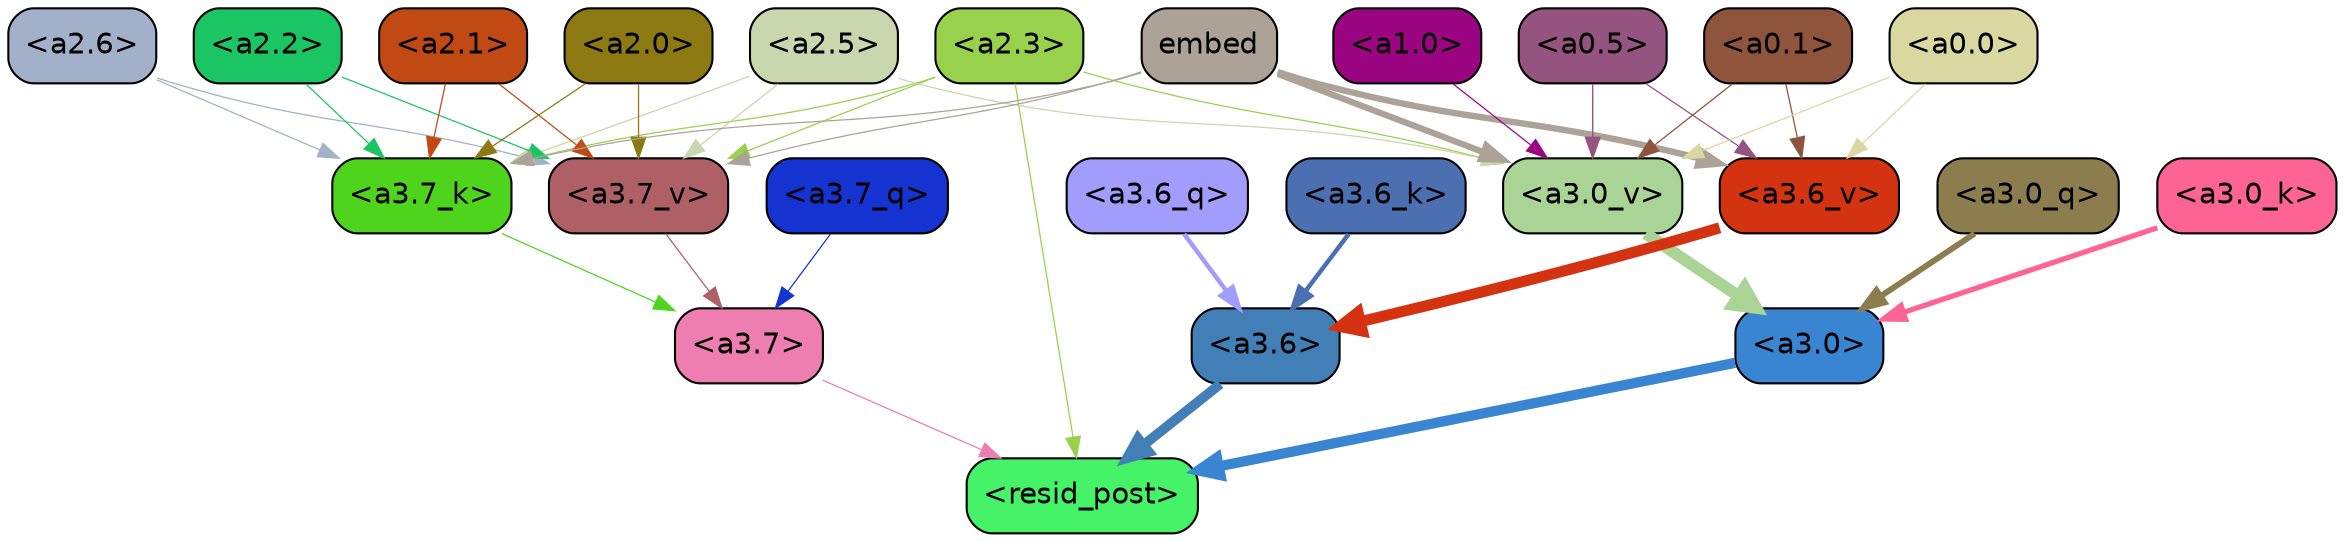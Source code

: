 strict digraph "" {
	graph [bgcolor=transparent,
		layout=dot,
		overlap=false,
		splines=true
	];
	"<a3.7>"	[color=black,
		fillcolor="#ee7db0",
		fontname=Helvetica,
		shape=box,
		style="filled, rounded"];
	"<resid_post>"	[color=black,
		fillcolor="#46f268",
		fontname=Helvetica,
		shape=box,
		style="filled, rounded"];
	"<a3.7>" -> "<resid_post>"	[color="#ee7db0",
		penwidth=0.6];
	"<a3.6>"	[color=black,
		fillcolor="#437fb7",
		fontname=Helvetica,
		shape=box,
		style="filled, rounded"];
	"<a3.6>" -> "<resid_post>"	[color="#437fb7",
		penwidth=4.7534414529800415];
	"<a3.0>"	[color=black,
		fillcolor="#3985d2",
		fontname=Helvetica,
		shape=box,
		style="filled, rounded"];
	"<a3.0>" -> "<resid_post>"	[color="#3985d2",
		penwidth=4.898576855659485];
	"<a2.3>"	[color=black,
		fillcolor="#98d14c",
		fontname=Helvetica,
		shape=box,
		style="filled, rounded"];
	"<a2.3>" -> "<resid_post>"	[color="#98d14c",
		penwidth=0.6];
	"<a3.7_k>"	[color=black,
		fillcolor="#4ed41c",
		fontname=Helvetica,
		shape=box,
		style="filled, rounded"];
	"<a2.3>" -> "<a3.7_k>"	[color="#98d14c",
		penwidth=0.6];
	"<a3.7_v>"	[color=black,
		fillcolor="#ae6066",
		fontname=Helvetica,
		shape=box,
		style="filled, rounded"];
	"<a2.3>" -> "<a3.7_v>"	[color="#98d14c",
		penwidth=0.6];
	"<a3.0_v>"	[color=black,
		fillcolor="#aad495",
		fontname=Helvetica,
		shape=box,
		style="filled, rounded"];
	"<a2.3>" -> "<a3.0_v>"	[color="#98d14c",
		penwidth=0.6];
	"<a3.7_q>"	[color=black,
		fillcolor="#1533d0",
		fontname=Helvetica,
		shape=box,
		style="filled, rounded"];
	"<a3.7_q>" -> "<a3.7>"	[color="#1533d0",
		penwidth=0.6];
	"<a3.6_q>"	[color=black,
		fillcolor="#a29dfc",
		fontname=Helvetica,
		shape=box,
		style="filled, rounded"];
	"<a3.6_q>" -> "<a3.6>"	[color="#a29dfc",
		penwidth=2.160832464694977];
	"<a3.0_q>"	[color=black,
		fillcolor="#8c7d4f",
		fontname=Helvetica,
		shape=box,
		style="filled, rounded"];
	"<a3.0_q>" -> "<a3.0>"	[color="#8c7d4f",
		penwidth=2.870753765106201];
	"<a3.7_k>" -> "<a3.7>"	[color="#4ed41c",
		penwidth=0.6];
	"<a3.6_k>"	[color=black,
		fillcolor="#4c6fb2",
		fontname=Helvetica,
		shape=box,
		style="filled, rounded"];
	"<a3.6_k>" -> "<a3.6>"	[color="#4c6fb2",
		penwidth=2.13908451795578];
	"<a3.0_k>"	[color=black,
		fillcolor="#fd6394",
		fontname=Helvetica,
		shape=box,
		style="filled, rounded"];
	"<a3.0_k>" -> "<a3.0>"	[color="#fd6394",
		penwidth=2.520303964614868];
	"<a3.7_v>" -> "<a3.7>"	[color="#ae6066",
		penwidth=0.6];
	"<a3.6_v>"	[color=black,
		fillcolor="#d43312",
		fontname=Helvetica,
		shape=box,
		style="filled, rounded"];
	"<a3.6_v>" -> "<a3.6>"	[color="#d43312",
		penwidth=5.297133803367615];
	"<a3.0_v>" -> "<a3.0>"	[color="#aad495",
		penwidth=5.680712580680847];
	"<a2.6>"	[color=black,
		fillcolor="#a2b1c9",
		fontname=Helvetica,
		shape=box,
		style="filled, rounded"];
	"<a2.6>" -> "<a3.7_k>"	[color="#a2b1c9",
		penwidth=0.6];
	"<a2.6>" -> "<a3.7_v>"	[color="#a2b1c9",
		penwidth=0.6];
	"<a2.5>"	[color=black,
		fillcolor="#cad6ad",
		fontname=Helvetica,
		shape=box,
		style="filled, rounded"];
	"<a2.5>" -> "<a3.7_k>"	[color="#cad6ad",
		penwidth=0.6];
	"<a2.5>" -> "<a3.7_v>"	[color="#cad6ad",
		penwidth=0.6];
	"<a2.5>" -> "<a3.0_v>"	[color="#cad6ad",
		penwidth=0.6];
	"<a2.2>"	[color=black,
		fillcolor="#1bc563",
		fontname=Helvetica,
		shape=box,
		style="filled, rounded"];
	"<a2.2>" -> "<a3.7_k>"	[color="#1bc563",
		penwidth=0.6];
	"<a2.2>" -> "<a3.7_v>"	[color="#1bc563",
		penwidth=0.6];
	"<a2.1>"	[color=black,
		fillcolor="#c14914",
		fontname=Helvetica,
		shape=box,
		style="filled, rounded"];
	"<a2.1>" -> "<a3.7_k>"	[color="#c14914",
		penwidth=0.6];
	"<a2.1>" -> "<a3.7_v>"	[color="#c14914",
		penwidth=0.6];
	"<a2.0>"	[color=black,
		fillcolor="#8d7911",
		fontname=Helvetica,
		shape=box,
		style="filled, rounded"];
	"<a2.0>" -> "<a3.7_k>"	[color="#8d7911",
		penwidth=0.6];
	"<a2.0>" -> "<a3.7_v>"	[color="#8d7911",
		penwidth=0.6];
	embed	[color=black,
		fillcolor="#ada297",
		fontname=Helvetica,
		shape=box,
		style="filled, rounded"];
	embed -> "<a3.7_k>"	[color="#ada297",
		penwidth=0.6];
	embed -> "<a3.7_v>"	[color="#ada297",
		penwidth=0.6];
	embed -> "<a3.6_v>"	[color="#ada297",
		penwidth=3.067279100418091];
	embed -> "<a3.0_v>"	[color="#ada297",
		penwidth=3.0212591886520386];
	"<a0.5>"	[color=black,
		fillcolor="#955380",
		fontname=Helvetica,
		shape=box,
		style="filled, rounded"];
	"<a0.5>" -> "<a3.6_v>"	[color="#955380",
		penwidth=0.6];
	"<a0.5>" -> "<a3.0_v>"	[color="#955380",
		penwidth=0.648682102560997];
	"<a0.1>"	[color=black,
		fillcolor="#8f543c",
		fontname=Helvetica,
		shape=box,
		style="filled, rounded"];
	"<a0.1>" -> "<a3.6_v>"	[color="#8f543c",
		penwidth=0.6];
	"<a0.1>" -> "<a3.0_v>"	[color="#8f543c",
		penwidth=0.6];
	"<a0.0>"	[color=black,
		fillcolor="#dad8a1",
		fontname=Helvetica,
		shape=box,
		style="filled, rounded"];
	"<a0.0>" -> "<a3.6_v>"	[color="#dad8a1",
		penwidth=0.6];
	"<a0.0>" -> "<a3.0_v>"	[color="#dad8a1",
		penwidth=0.6];
	"<a1.0>"	[color=black,
		fillcolor="#9c0582",
		fontname=Helvetica,
		shape=box,
		style="filled, rounded"];
	"<a1.0>" -> "<a3.0_v>"	[color="#9c0582",
		penwidth=0.6];
}
